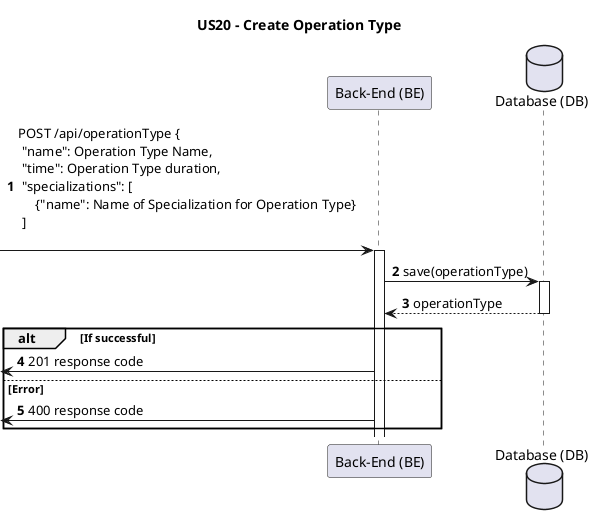 @startuml
'https://plantuml.com/sequence-diagram

title US20 - Create Operation Type

autonumber

participant "Back-End (BE)" as sys
database "Database (DB)" as db

-> sys: POST /api/operationType { \n \
"name": Operation Type Name,  \n \
"time": Operation Type duration,  \n \
"specializations": [\n \
    {"name": Name of Specialization for Operation Type}\n \
]  \n \


activate sys
sys -> db : save(operationType)
activate db
db --> sys : operationType
deactivate db
alt If successful
    <-sys: 201 response code
else Error
    <-sys: 400 response code
end

@enduml
